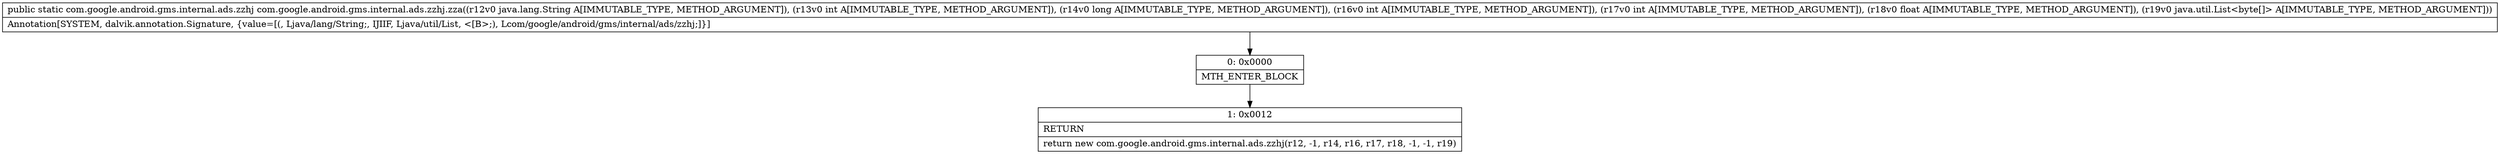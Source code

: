 digraph "CFG forcom.google.android.gms.internal.ads.zzhj.zza(Ljava\/lang\/String;IJIIFLjava\/util\/List;)Lcom\/google\/android\/gms\/internal\/ads\/zzhj;" {
Node_0 [shape=record,label="{0\:\ 0x0000|MTH_ENTER_BLOCK\l}"];
Node_1 [shape=record,label="{1\:\ 0x0012|RETURN\l|return new com.google.android.gms.internal.ads.zzhj(r12, \-1, r14, r16, r17, r18, \-1, \-1, r19)\l}"];
MethodNode[shape=record,label="{public static com.google.android.gms.internal.ads.zzhj com.google.android.gms.internal.ads.zzhj.zza((r12v0 java.lang.String A[IMMUTABLE_TYPE, METHOD_ARGUMENT]), (r13v0 int A[IMMUTABLE_TYPE, METHOD_ARGUMENT]), (r14v0 long A[IMMUTABLE_TYPE, METHOD_ARGUMENT]), (r16v0 int A[IMMUTABLE_TYPE, METHOD_ARGUMENT]), (r17v0 int A[IMMUTABLE_TYPE, METHOD_ARGUMENT]), (r18v0 float A[IMMUTABLE_TYPE, METHOD_ARGUMENT]), (r19v0 java.util.List\<byte[]\> A[IMMUTABLE_TYPE, METHOD_ARGUMENT]))  | Annotation[SYSTEM, dalvik.annotation.Signature, \{value=[(, Ljava\/lang\/String;, IJIIF, Ljava\/util\/List, \<[B\>;), Lcom\/google\/android\/gms\/internal\/ads\/zzhj;]\}]\l}"];
MethodNode -> Node_0;
Node_0 -> Node_1;
}

